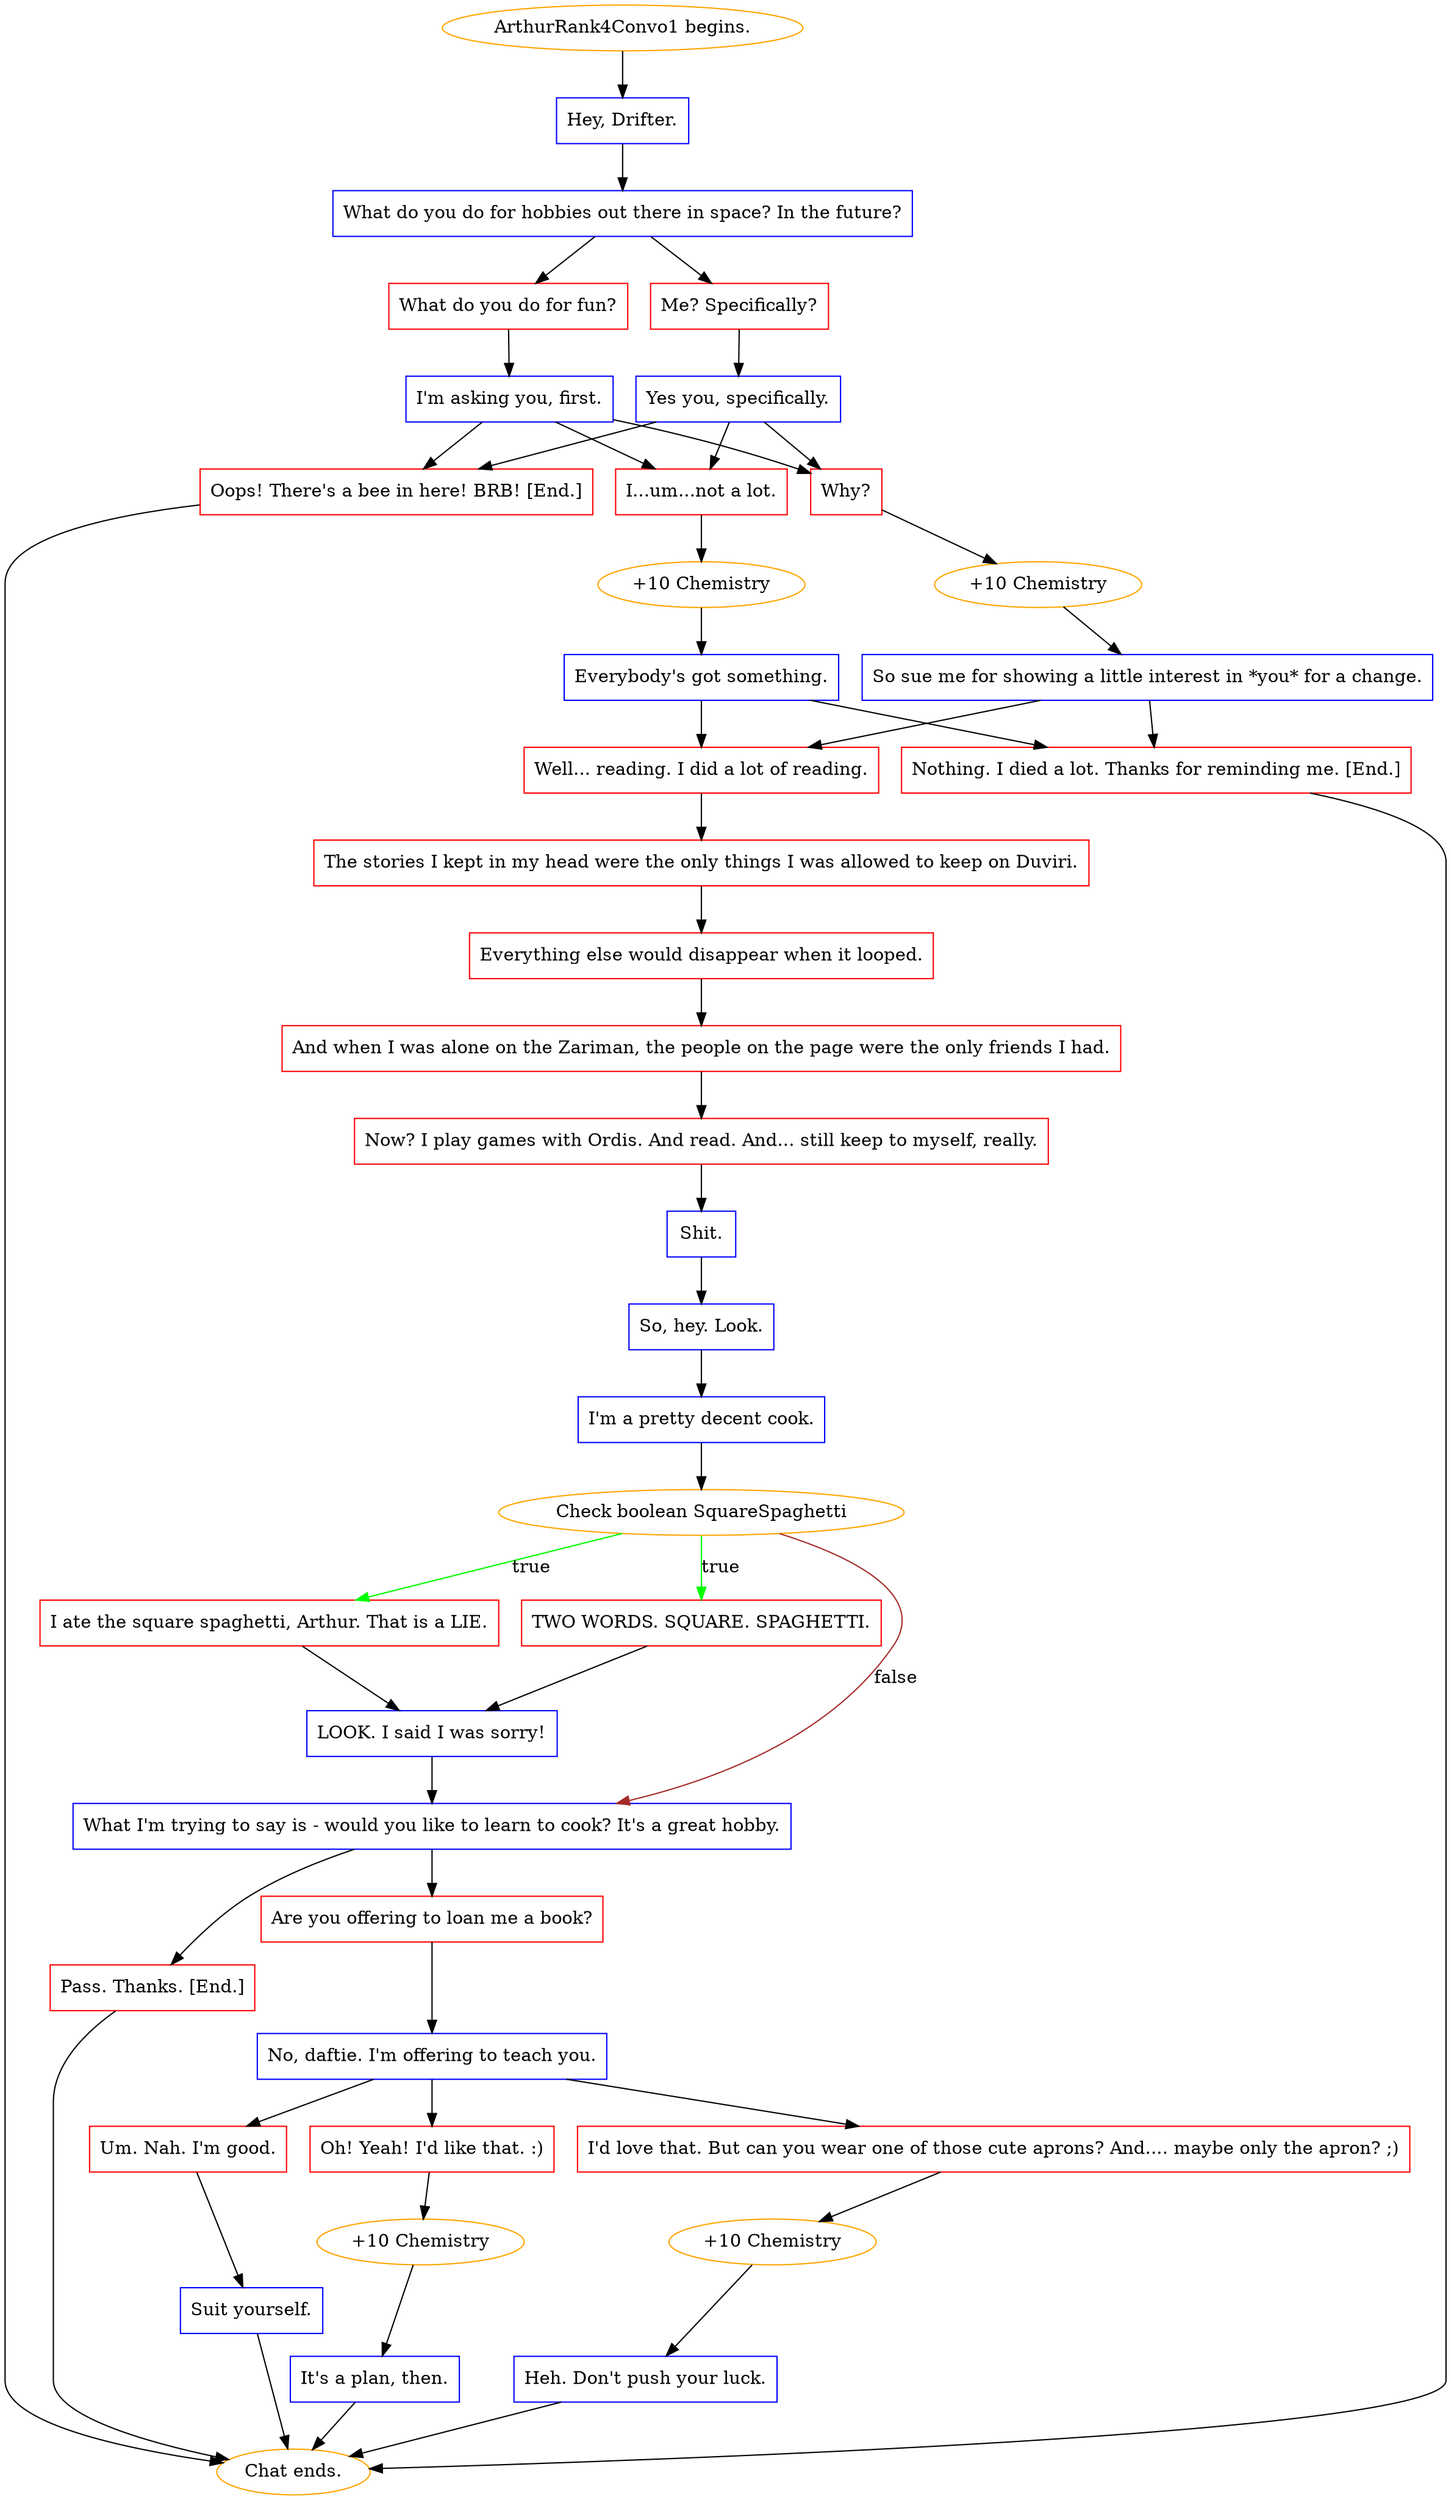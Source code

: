 digraph {
	"ArthurRank4Convo1 begins." [color=orange];
		"ArthurRank4Convo1 begins." -> j3524906377;
	j3524906377 [label="Hey, Drifter.",shape=box,color=blue];
		j3524906377 -> j572398634;
	j572398634 [label="What do you do for hobbies out there in space? In the future?",shape=box,color=blue];
		j572398634 -> j3293909235;
		j572398634 -> j354280885;
	j3293909235 [label="What do you do for fun?",shape=box,color=red];
		j3293909235 -> j3348529697;
	j354280885 [label="Me? Specifically?",shape=box,color=red];
		j354280885 -> j1783351722;
	j3348529697 [label="I'm asking you, first.",shape=box,color=blue];
		j3348529697 -> j3261374099;
		j3348529697 -> j3221377555;
		j3348529697 -> j4172962412;
	j1783351722 [label="Yes you, specifically.",shape=box,color=blue];
		j1783351722 -> j3261374099;
		j1783351722 -> j3221377555;
		j1783351722 -> j4172962412;
	j3261374099 [label="I...um...not a lot.",shape=box,color=red];
		j3261374099 -> j3887653561;
	j3221377555 [label="Why?",shape=box,color=red];
		j3221377555 -> j1836785081;
	j4172962412 [label="Oops! There's a bee in here! BRB! [End.]",shape=box,color=red];
		j4172962412 -> "Chat ends.";
	j3887653561 [label="+10 Chemistry",color=orange];
		j3887653561 -> j3267195348;
	j1836785081 [label="+10 Chemistry",color=orange];
		j1836785081 -> j471271364;
	"Chat ends." [color=orange];
	j3267195348 [label="Everybody's got something.",shape=box,color=blue];
		j3267195348 -> j1037340320;
		j3267195348 -> j3730233319;
	j471271364 [label="So sue me for showing a little interest in *you* for a change.",shape=box,color=blue];
		j471271364 -> j1037340320;
		j471271364 -> j3730233319;
	j1037340320 [label="Nothing. I died a lot. Thanks for reminding me. [End.]",shape=box,color=red];
		j1037340320 -> "Chat ends.";
	j3730233319 [label="Well... reading. I did a lot of reading.",shape=box,color=red];
		j3730233319 -> j898359690;
	j898359690 [label="The stories I kept in my head were the only things I was allowed to keep on Duviri.",shape=box,color=red];
		j898359690 -> j4267927964;
	j4267927964 [label="Everything else would disappear when it looped.",shape=box,color=red];
		j4267927964 -> j3704505019;
	j3704505019 [label="And when I was alone on the Zariman, the people on the page were the only friends I had.",shape=box,color=red];
		j3704505019 -> j4281708647;
	j4281708647 [label="Now? I play games with Ordis. And read. And... still keep to myself, really.",shape=box,color=red];
		j4281708647 -> j18416469;
	j18416469 [label="Shit.",shape=box,color=blue];
		j18416469 -> j930981038;
	j930981038 [label="So, hey. Look.",shape=box,color=blue];
		j930981038 -> j1523374611;
	j1523374611 [label="I'm a pretty decent cook.",shape=box,color=blue];
		j1523374611 -> j1290806867;
	j1290806867 [label="Check boolean SquareSpaghetti",color=orange];
		j1290806867 -> j2695015238 [label=true,color=green];
		j1290806867 -> j2660936461 [label=true,color=green];
		j1290806867 -> j225107490 [label=false,color=brown];
	j2695015238 [label="TWO WORDS. SQUARE. SPAGHETTI.",shape=box,color=red];
		j2695015238 -> j3326986604;
	j2660936461 [label="I ate the square spaghetti, Arthur. That is a LIE.",shape=box,color=red];
		j2660936461 -> j3326986604;
	j225107490 [label="What I'm trying to say is - would you like to learn to cook? It's a great hobby.",shape=box,color=blue];
		j225107490 -> j2445322344;
		j225107490 -> j3851935701;
	j3326986604 [label="LOOK. I said I was sorry!",shape=box,color=blue];
		j3326986604 -> j225107490;
	j2445322344 [label="Are you offering to loan me a book?",shape=box,color=red];
		j2445322344 -> j4154606823;
	j3851935701 [label="Pass. Thanks. [End.]",shape=box,color=red];
		j3851935701 -> "Chat ends.";
	j4154606823 [label="No, daftie. I'm offering to teach you.",shape=box,color=blue];
		j4154606823 -> j873584379;
		j4154606823 -> j3621904912;
		j4154606823 -> j297149175;
	j873584379 [label="Oh! Yeah! I'd like that. :)",shape=box,color=red];
		j873584379 -> j3401844023;
	j3621904912 [label="Um. Nah. I'm good.",shape=box,color=red];
		j3621904912 -> j3132706642;
	j297149175 [label="I'd love that. But can you wear one of those cute aprons? And.... maybe only the apron? ;)",shape=box,color=red];
		j297149175 -> j1331425870;
	j3401844023 [label="+10 Chemistry",color=orange];
		j3401844023 -> j2100318001;
	j3132706642 [label="Suit yourself.",shape=box,color=blue];
		j3132706642 -> "Chat ends.";
	j1331425870 [label="+10 Chemistry",color=orange];
		j1331425870 -> j1337302369;
	j2100318001 [label="It's a plan, then.",shape=box,color=blue];
		j2100318001 -> "Chat ends.";
	j1337302369 [label="Heh. Don't push your luck.",shape=box,color=blue];
		j1337302369 -> "Chat ends.";
}
